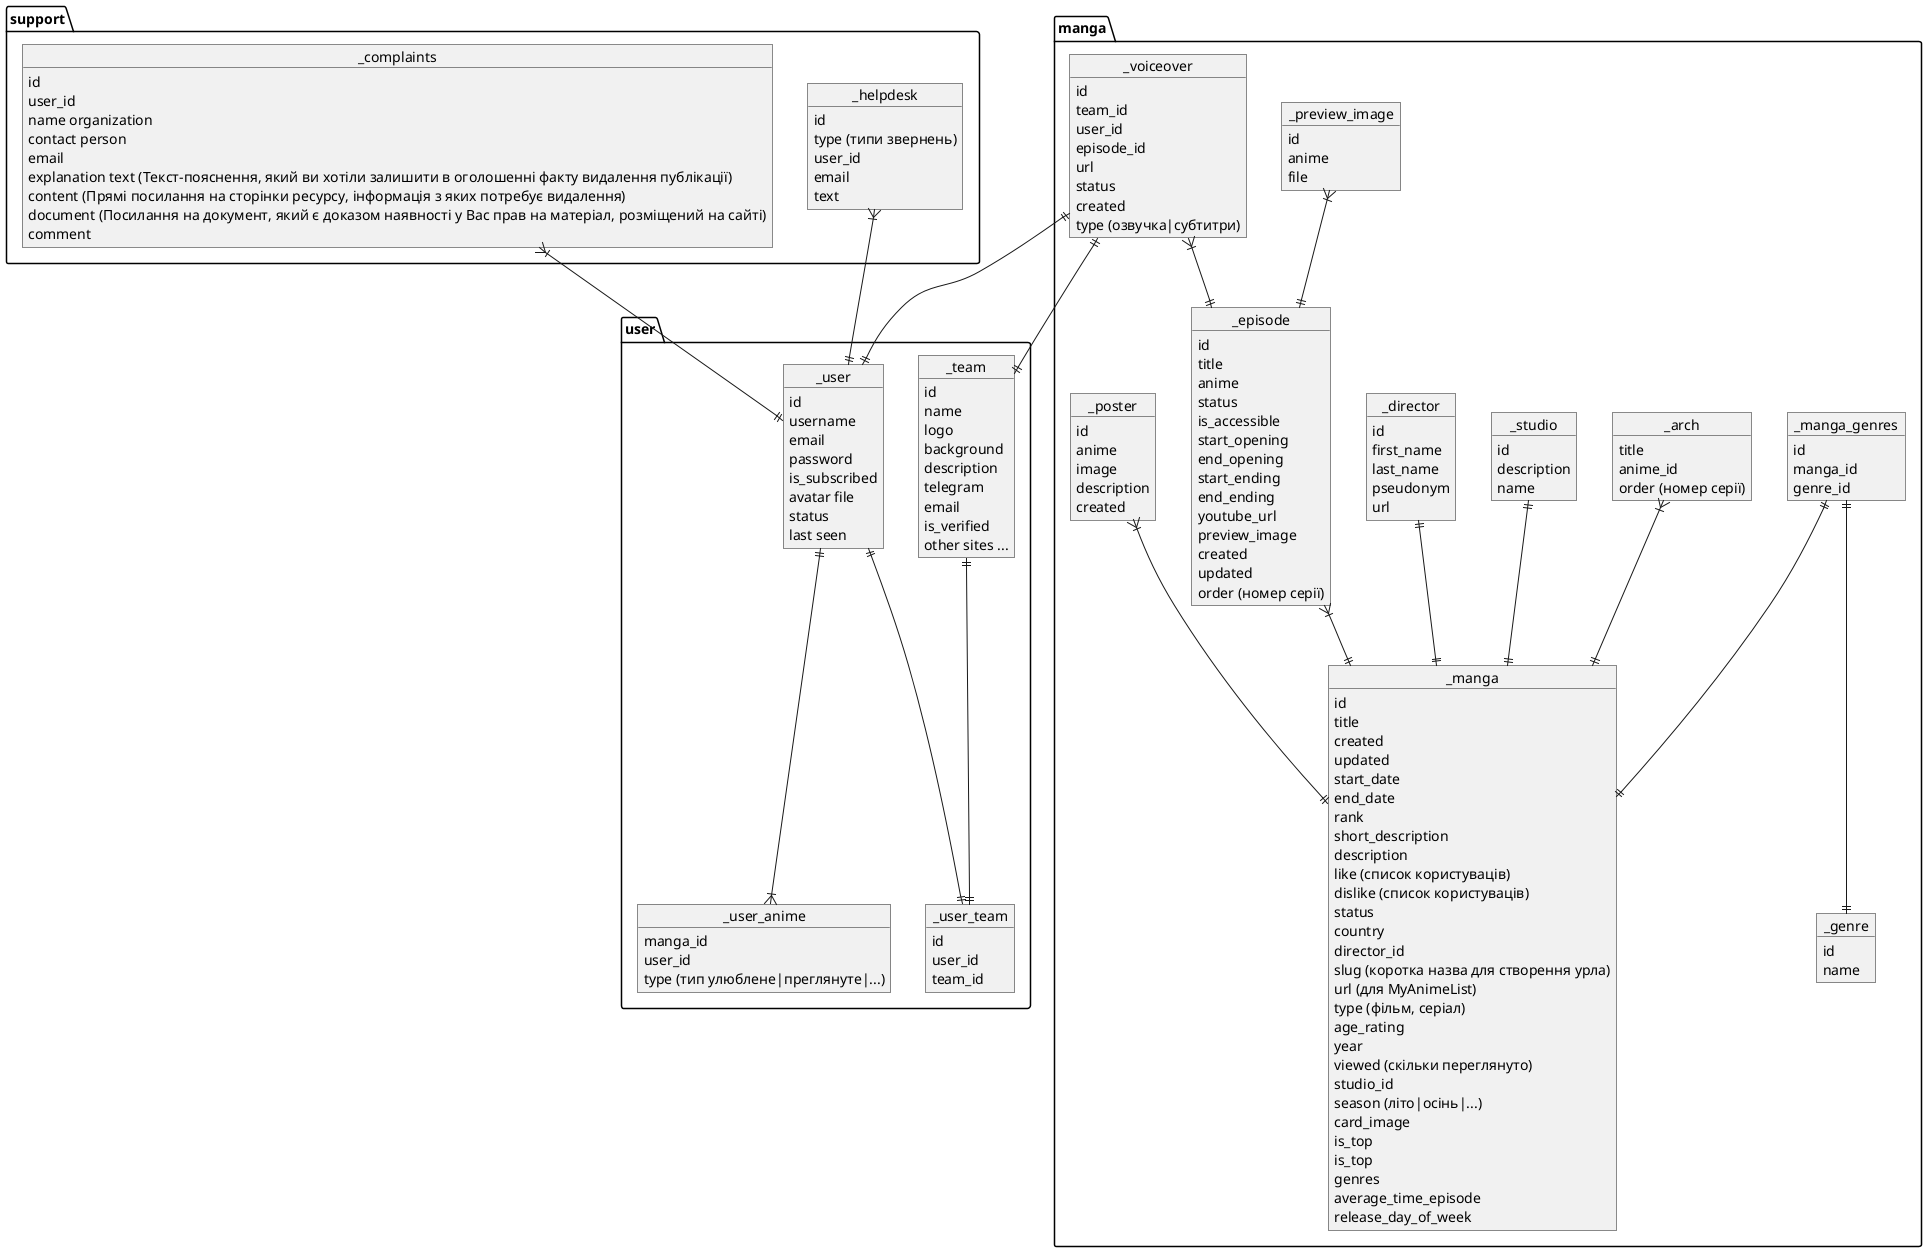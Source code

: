 @startuml

package user {
	object _user
		_user : id
		_user : username
		_user : email
		_user : password
		_user : is_subscribed
		_user : avatar file
		_user : status
		_user : last seen

	object _team
		_team : id
		_team : name
		_team : logo
		_team : background
		_team : description
		_team : telegram
		_team : email
		_team : is_verified
		_team : other sites ...

	object _user_team
		_user_team : id
		_user_team : user_id
		_user_team : team_id

	object _user_anime
		_user_anime : manga_id
		_user_anime : user_id
		_user_anime : type (тип улюблене|преглянуте|...)

}

package support {
	object _helpdesk
		_helpdesk : id
		_helpdesk : type (типи звернень)
		_helpdesk : user_id
		_helpdesk : email
		_helpdesk : text

	object _complaints
		_complaints : id
		_complaints : user_id
		_complaints : name organization
		_complaints : contact person
		_complaints : email
		_complaints : explanation text (Текст-пояснення, який ви хотіли залишити в оголошенні факту видалення публікації)
		_complaints : content (Прямі посилання на сторінки ресурсу, інформація з яких потребує видалення)
		_complaints : document (Посилання на документ, який є доказом наявності у Вас прав на матеріал, розміщений на сайті)
		_complaints : comment
}

package manga {

	object _manga
		_manga : id
		_manga : title
		_manga : created
		_manga : updated
		_manga : start_date
		_manga : end_date
		_manga : rank
		_manga : short_description
		_manga : description
		_manga : like (список користуваців)
		_manga : dislike (список користуваців)
		_manga : status
		_manga : country
		_manga : director_id
		_manga : slug (коротка назва для створення урла)
		_manga : url (для MyAnimeList)
		_manga : type (фільм, серіал)
		_manga : age_rating
		_manga : year
		_manga : viewed (скільки переглянуто)
		_manga : studio_id
		_manga : season (літо|осінь|...)
		_manga : card_image
		_manga : is_top
		_manga : is_top
		_manga : genres
		_manga : average_time_episode
		_manga : release_day_of_week

	object _episode
		_episode : id
		_episode : title
		_episode : anime
		_episode : status
		_episode : is_accessible
		_episode : start_opening
		_episode : end_opening
		_episode : start_ending
		_episode : end_ending
		_episode : youtube_url
		_episode : preview_image
		_episode : created
		_episode : updated
		_episode : order (номер серії)

	object _arch
		_arch : title
		_arch : anime_id
		_arch : order (номер серії)

	object _voiceover
		_voiceover : id
		_voiceover : team_id
		_voiceover : user_id
		_voiceover : episode_id
		_voiceover : url
		_voiceover : status
		_voiceover : created
		_voiceover : type (озвучка|субтитри)

	object _manga_genres
		_manga_genres : id
		_manga_genres : manga_id
		_manga_genres : genre_id

	object _genre
		_genre : id
		_genre : name

	object _studio
		_studio : id
		_studio : description
		_studio : name

	object _director
		_director : id
		_director : first_name
		_director : last_name
		_director : pseudonym
		_director : url

	object _preview_image
		_preview_image : id
		_preview_image : anime
		_preview_image : file

	object _poster
		_poster : id
		_poster : anime
		_poster : image
		_poster : description
		_poster : created
}

_helpdesk }|--|| _user
_complaints }|--|| _user

_team ||--|| _user_team
_user ||--|| _user_team

_arch }|--|| _manga

_episode }|--|| _manga
_studio ||--|| _manga
_director ||--|| _manga
_manga_genres ||--|| _manga
_manga_genres ||--|| _genre

_preview_image }|--|| _episode

_voiceover }|--|| _episode
_voiceover ||--|| _team
_voiceover ||--|| _user

_poster }|--|| _manga

_user ||--|{ _user_anime

@enduml